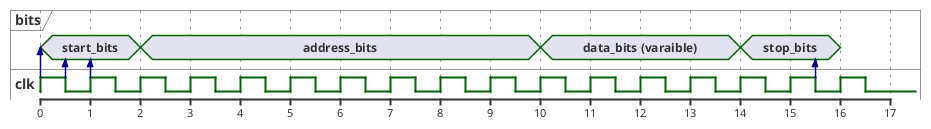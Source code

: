 @startuml DataDiagram

scale 1 as 50 pixels


concise "bits" as B
binary "clk" as C


@B
0 is start_bits
2 is address_bits
10 is "data_bits (varaible)"
14 is stop_bits
16 is {hidden}

@0
C is high
C -> B 

@0.5
C is low
C -> B 

@1
C is high
C -> B 

@1.5
C is low

@2
C is high

@2.5
C is low

@3
C is high

@3.5
C is low

@4
C is high

@4.5
C is low

@5
C is high

@5.5
C is low

@6
C is high

@6.5
C is low

@7
C is high

@7.5
C is low

@8
C is high

@8.5
C is low

@9
C is high

@9.5
C is low

@10
C is high

@10.5
C is low

@11
C is high

@11.5
C is low

@12
C is high

@12.5
C is low

@13
C is high

@13.5
C is low

@14
C is high

@14.5
C is low

@15
C is high

@15.5
C is low
C -> B 

@16
C is high

@16.5
C is low

@enduml